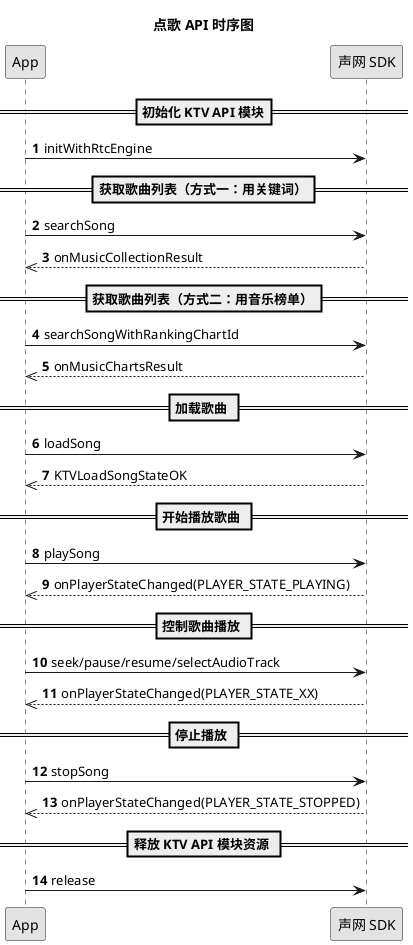 @startuml
title 点歌 API 时序图
autonumber
skinparam monochrome true
participant "App" as a
participant "声网 SDK" as b
== 初始化 KTV API 模块==
a -> b: initWithRtcEngine
== 获取歌曲列表（方式一：用关键词）==
a -> b: searchSong
b -->> a: onMusicCollectionResult
== 获取歌曲列表（方式二：用音乐榜单）==
a -> b: searchSongWithRankingChartId
b -->> a: onMusicChartsResult
== 加载歌曲 ==
a -> b: loadSong
b -->> a: KTVLoadSongStateOK
== 开始播放歌曲 ==
a -> b: playSong
b -->> a: onPlayerStateChanged(PLAYER_STATE_PLAYING)
== 控制歌曲播放 ==
a ->b: seek/pause/resume/selectAudioTrack
b -->> a: onPlayerStateChanged(PLAYER_STATE_XX)
== 停止播放 ==
a -> b: stopSong
b -->> a: onPlayerStateChanged(PLAYER_STATE_STOPPED)
== 释放 KTV API 模块资源 ==
a ->b: release
@enduml